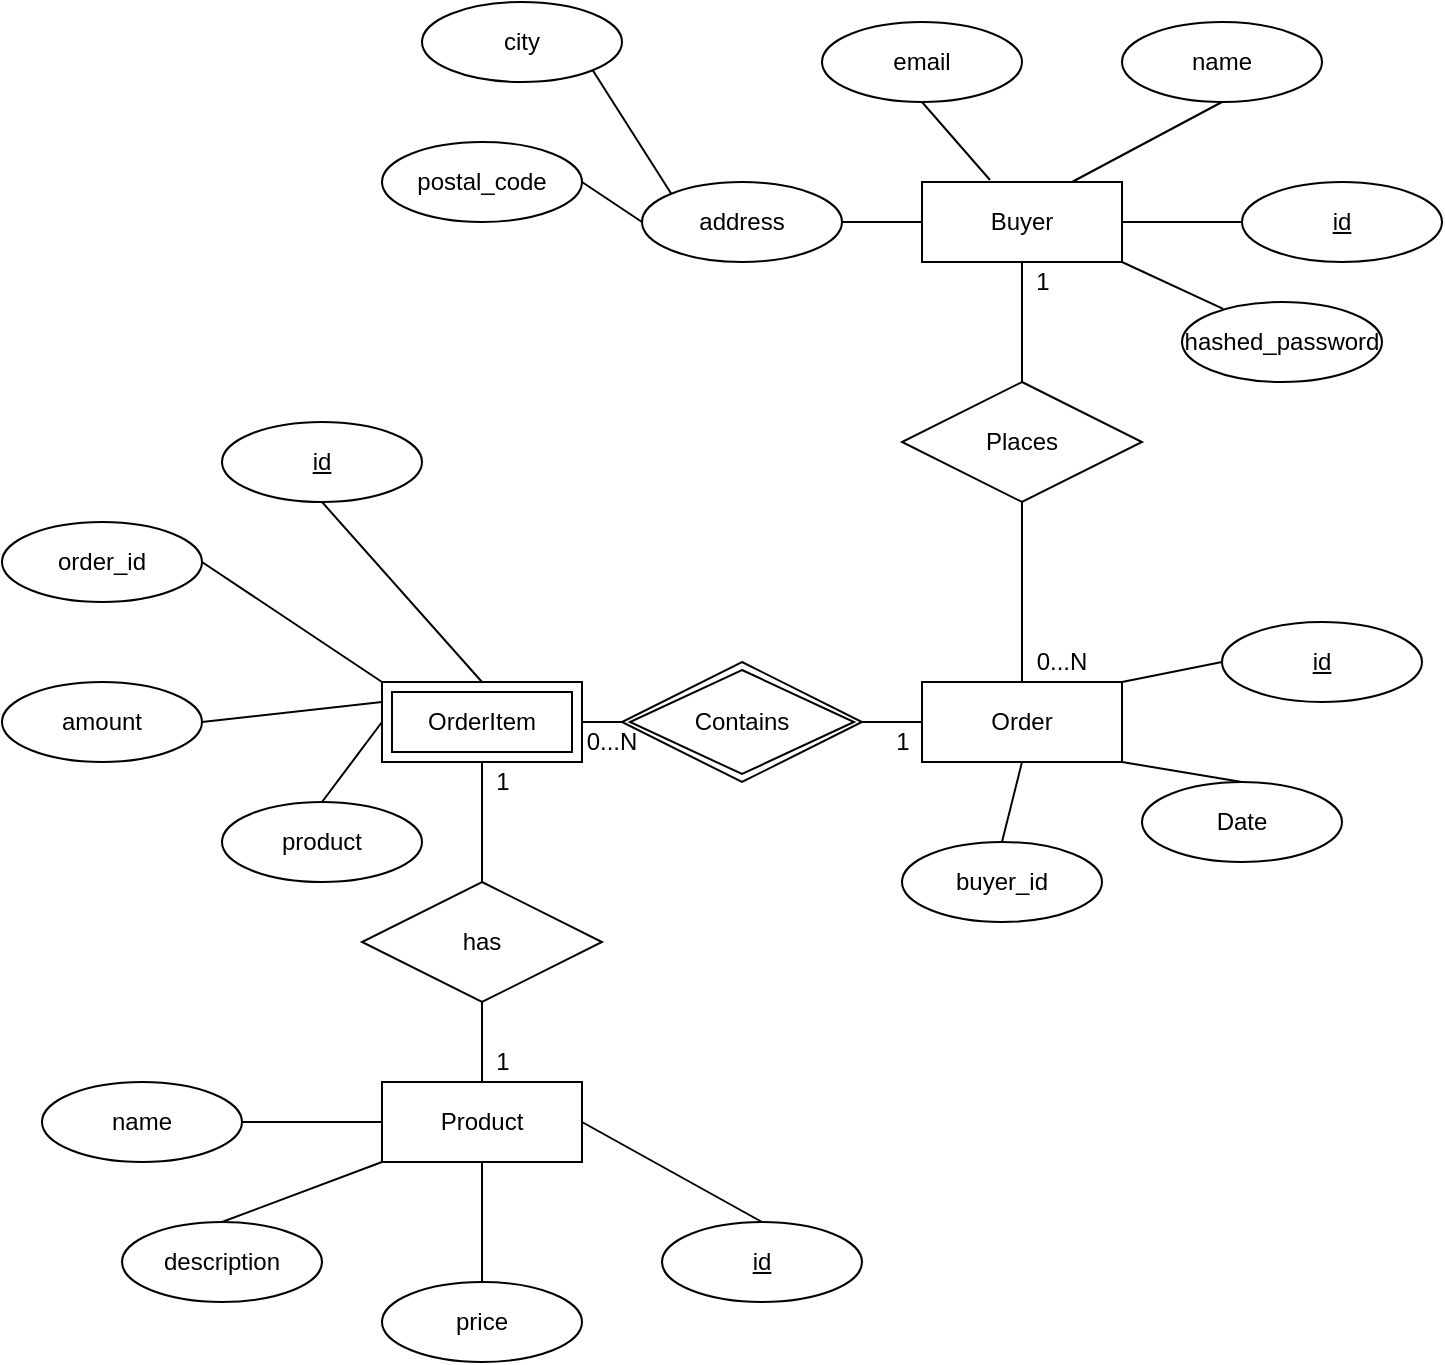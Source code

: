 <mxfile version="13.7.5" type="google"><diagram id="R2lEEEUBdFMjLlhIrx00" name="Page-1"><mxGraphModel dx="1293" dy="722" grid="1" gridSize="10" guides="1" tooltips="1" connect="1" arrows="1" fold="1" page="1" pageScale="1" pageWidth="850" pageHeight="1100" math="0" shadow="0" extFonts="Permanent Marker^https://fonts.googleapis.com/css?family=Permanent+Marker"><root><mxCell id="0"/><mxCell id="1" parent="0"/><mxCell id="MjV_-O8eZ7-Sl2vCeO1x-1" value="OrderItem" style="shape=ext;margin=3;double=1;whiteSpace=wrap;html=1;align=center;" vertex="1" parent="1"><mxGeometry x="250" y="390" width="100" height="40" as="geometry"/></mxCell><mxCell id="MjV_-O8eZ7-Sl2vCeO1x-2" value="Order" style="whiteSpace=wrap;html=1;align=center;" vertex="1" parent="1"><mxGeometry x="520" y="390" width="100" height="40" as="geometry"/></mxCell><mxCell id="MjV_-O8eZ7-Sl2vCeO1x-3" value="Buyer" style="whiteSpace=wrap;html=1;align=center;" vertex="1" parent="1"><mxGeometry x="520" y="140" width="100" height="40" as="geometry"/></mxCell><mxCell id="MjV_-O8eZ7-Sl2vCeO1x-4" value="Product" style="whiteSpace=wrap;html=1;align=center;" vertex="1" parent="1"><mxGeometry x="250" y="590" width="100" height="40" as="geometry"/></mxCell><mxCell id="MjV_-O8eZ7-Sl2vCeO1x-8" value="has" style="shape=rhombus;perimeter=rhombusPerimeter;whiteSpace=wrap;html=1;align=center;" vertex="1" parent="1"><mxGeometry x="240" y="490" width="120" height="60" as="geometry"/></mxCell><mxCell id="MjV_-O8eZ7-Sl2vCeO1x-11" value="" style="endArrow=none;html=1;entryX=0.5;entryY=0;entryDx=0;entryDy=0;exitX=0.5;exitY=1;exitDx=0;exitDy=0;" edge="1" parent="1" source="MjV_-O8eZ7-Sl2vCeO1x-8" target="MjV_-O8eZ7-Sl2vCeO1x-4"><mxGeometry width="50" height="50" relative="1" as="geometry"><mxPoint x="410" y="400" as="sourcePoint"/><mxPoint x="460" y="350" as="targetPoint"/></mxGeometry></mxCell><mxCell id="MjV_-O8eZ7-Sl2vCeO1x-12" value="" style="endArrow=none;html=1;exitX=0.5;exitY=1;exitDx=0;exitDy=0;" edge="1" parent="1" source="MjV_-O8eZ7-Sl2vCeO1x-1"><mxGeometry width="50" height="50" relative="1" as="geometry"><mxPoint x="530" y="430" as="sourcePoint"/><mxPoint x="300" y="490" as="targetPoint"/></mxGeometry></mxCell><mxCell id="MjV_-O8eZ7-Sl2vCeO1x-18" value="" style="endArrow=none;html=1;entryX=0;entryY=0.5;entryDx=0;entryDy=0;exitX=1;exitY=0.5;exitDx=0;exitDy=0;" edge="1" parent="1" source="MjV_-O8eZ7-Sl2vCeO1x-26" target="MjV_-O8eZ7-Sl2vCeO1x-2"><mxGeometry width="50" height="50" relative="1" as="geometry"><mxPoint x="495" y="440" as="sourcePoint"/><mxPoint x="460" y="350" as="targetPoint"/></mxGeometry></mxCell><mxCell id="MjV_-O8eZ7-Sl2vCeO1x-19" value="" style="endArrow=none;html=1;exitX=1;exitY=0.5;exitDx=0;exitDy=0;entryX=0;entryY=0.5;entryDx=0;entryDy=0;" edge="1" parent="1" source="MjV_-O8eZ7-Sl2vCeO1x-1" target="MjV_-O8eZ7-Sl2vCeO1x-26"><mxGeometry width="50" height="50" relative="1" as="geometry"><mxPoint x="410" y="400" as="sourcePoint"/><mxPoint x="370" y="440" as="targetPoint"/></mxGeometry></mxCell><mxCell id="MjV_-O8eZ7-Sl2vCeO1x-22" value="Places" style="shape=rhombus;perimeter=rhombusPerimeter;whiteSpace=wrap;html=1;align=center;" vertex="1" parent="1"><mxGeometry x="510" y="240" width="120" height="60" as="geometry"/></mxCell><mxCell id="MjV_-O8eZ7-Sl2vCeO1x-23" value="" style="endArrow=none;html=1;entryX=0.5;entryY=1;entryDx=0;entryDy=0;exitX=0.5;exitY=0;exitDx=0;exitDy=0;" edge="1" parent="1" source="MjV_-O8eZ7-Sl2vCeO1x-2" target="MjV_-O8eZ7-Sl2vCeO1x-22"><mxGeometry width="50" height="50" relative="1" as="geometry"><mxPoint x="410" y="400" as="sourcePoint"/><mxPoint x="460" y="350" as="targetPoint"/></mxGeometry></mxCell><mxCell id="MjV_-O8eZ7-Sl2vCeO1x-24" value="" style="endArrow=none;html=1;entryX=0.5;entryY=1;entryDx=0;entryDy=0;exitX=0.5;exitY=0;exitDx=0;exitDy=0;" edge="1" parent="1" source="MjV_-O8eZ7-Sl2vCeO1x-22" target="MjV_-O8eZ7-Sl2vCeO1x-3"><mxGeometry width="50" height="50" relative="1" as="geometry"><mxPoint x="410" y="400" as="sourcePoint"/><mxPoint x="460" y="350" as="targetPoint"/></mxGeometry></mxCell><mxCell id="MjV_-O8eZ7-Sl2vCeO1x-26" value="Contains" style="shape=rhombus;double=1;perimeter=rhombusPerimeter;whiteSpace=wrap;html=1;align=center;" vertex="1" parent="1"><mxGeometry x="370" y="380" width="120" height="60" as="geometry"/></mxCell><mxCell id="MjV_-O8eZ7-Sl2vCeO1x-30" value="1" style="text;html=1;align=center;verticalAlign=middle;resizable=0;points=[];autosize=1;" vertex="1" parent="1"><mxGeometry x="300" y="430" width="20" height="20" as="geometry"/></mxCell><mxCell id="MjV_-O8eZ7-Sl2vCeO1x-31" value="1" style="text;html=1;align=center;verticalAlign=middle;resizable=0;points=[];autosize=1;" vertex="1" parent="1"><mxGeometry x="300" y="570" width="20" height="20" as="geometry"/></mxCell><mxCell id="MjV_-O8eZ7-Sl2vCeO1x-32" value="0...N" style="text;html=1;strokeColor=none;fillColor=none;align=center;verticalAlign=middle;whiteSpace=wrap;rounded=0;" vertex="1" parent="1"><mxGeometry x="350" y="410" width="30" height="20" as="geometry"/></mxCell><mxCell id="MjV_-O8eZ7-Sl2vCeO1x-33" value="1" style="text;html=1;align=center;verticalAlign=middle;resizable=0;points=[];autosize=1;" vertex="1" parent="1"><mxGeometry x="500" y="410" width="20" height="20" as="geometry"/></mxCell><mxCell id="MjV_-O8eZ7-Sl2vCeO1x-34" value="0...N" style="text;html=1;strokeColor=none;fillColor=none;align=center;verticalAlign=middle;whiteSpace=wrap;rounded=0;" vertex="1" parent="1"><mxGeometry x="570" y="370" width="40" height="20" as="geometry"/></mxCell><mxCell id="MjV_-O8eZ7-Sl2vCeO1x-35" value="1" style="text;html=1;align=center;verticalAlign=middle;resizable=0;points=[];autosize=1;" vertex="1" parent="1"><mxGeometry x="570" y="180" width="20" height="20" as="geometry"/></mxCell><mxCell id="MjV_-O8eZ7-Sl2vCeO1x-36" value="name" style="ellipse;whiteSpace=wrap;html=1;align=center;" vertex="1" parent="1"><mxGeometry x="80" y="590" width="100" height="40" as="geometry"/></mxCell><mxCell id="MjV_-O8eZ7-Sl2vCeO1x-37" value="description" style="ellipse;whiteSpace=wrap;html=1;align=center;" vertex="1" parent="1"><mxGeometry x="120" y="660" width="100" height="40" as="geometry"/></mxCell><mxCell id="MjV_-O8eZ7-Sl2vCeO1x-39" value="price" style="ellipse;whiteSpace=wrap;html=1;align=center;" vertex="1" parent="1"><mxGeometry x="250" y="690" width="100" height="40" as="geometry"/></mxCell><mxCell id="MjV_-O8eZ7-Sl2vCeO1x-40" value="id" style="ellipse;whiteSpace=wrap;html=1;align=center;fontStyle=4;" vertex="1" parent="1"><mxGeometry x="390" y="660" width="100" height="40" as="geometry"/></mxCell><mxCell id="MjV_-O8eZ7-Sl2vCeO1x-41" value="" style="endArrow=none;html=1;exitX=1;exitY=0.5;exitDx=0;exitDy=0;entryX=0;entryY=0.5;entryDx=0;entryDy=0;" edge="1" parent="1" source="MjV_-O8eZ7-Sl2vCeO1x-36" target="MjV_-O8eZ7-Sl2vCeO1x-4"><mxGeometry width="50" height="50" relative="1" as="geometry"><mxPoint x="470" y="480" as="sourcePoint"/><mxPoint x="520" y="430" as="targetPoint"/></mxGeometry></mxCell><mxCell id="MjV_-O8eZ7-Sl2vCeO1x-42" value="" style="endArrow=none;html=1;exitX=0.5;exitY=0;exitDx=0;exitDy=0;entryX=0;entryY=1;entryDx=0;entryDy=0;" edge="1" parent="1" source="MjV_-O8eZ7-Sl2vCeO1x-37" target="MjV_-O8eZ7-Sl2vCeO1x-4"><mxGeometry width="50" height="50" relative="1" as="geometry"><mxPoint x="470" y="480" as="sourcePoint"/><mxPoint x="520" y="430" as="targetPoint"/></mxGeometry></mxCell><mxCell id="MjV_-O8eZ7-Sl2vCeO1x-43" value="" style="endArrow=none;html=1;entryX=0.5;entryY=1;entryDx=0;entryDy=0;exitX=0.5;exitY=0;exitDx=0;exitDy=0;" edge="1" parent="1" source="MjV_-O8eZ7-Sl2vCeO1x-39" target="MjV_-O8eZ7-Sl2vCeO1x-4"><mxGeometry width="50" height="50" relative="1" as="geometry"><mxPoint x="280" y="690" as="sourcePoint"/><mxPoint x="330" y="640" as="targetPoint"/></mxGeometry></mxCell><mxCell id="MjV_-O8eZ7-Sl2vCeO1x-44" value="" style="endArrow=none;html=1;exitX=1;exitY=0.5;exitDx=0;exitDy=0;entryX=0.5;entryY=0;entryDx=0;entryDy=0;" edge="1" parent="1" source="MjV_-O8eZ7-Sl2vCeO1x-4" target="MjV_-O8eZ7-Sl2vCeO1x-40"><mxGeometry width="50" height="50" relative="1" as="geometry"><mxPoint x="390" y="650" as="sourcePoint"/><mxPoint x="440" y="600" as="targetPoint"/></mxGeometry></mxCell><mxCell id="MjV_-O8eZ7-Sl2vCeO1x-45" value="product" style="ellipse;whiteSpace=wrap;html=1;align=center;" vertex="1" parent="1"><mxGeometry x="170" y="450" width="100" height="40" as="geometry"/></mxCell><mxCell id="MjV_-O8eZ7-Sl2vCeO1x-46" value="amount" style="ellipse;whiteSpace=wrap;html=1;align=center;" vertex="1" parent="1"><mxGeometry x="60" y="390" width="100" height="40" as="geometry"/></mxCell><mxCell id="MjV_-O8eZ7-Sl2vCeO1x-48" value="id" style="ellipse;whiteSpace=wrap;html=1;align=center;fontStyle=4;" vertex="1" parent="1"><mxGeometry x="170" y="260" width="100" height="40" as="geometry"/></mxCell><mxCell id="MjV_-O8eZ7-Sl2vCeO1x-49" value="" style="endArrow=none;html=1;entryX=0.5;entryY=1;entryDx=0;entryDy=0;exitX=0.5;exitY=0;exitDx=0;exitDy=0;" edge="1" parent="1" source="MjV_-O8eZ7-Sl2vCeO1x-1" target="MjV_-O8eZ7-Sl2vCeO1x-48"><mxGeometry width="50" height="50" relative="1" as="geometry"><mxPoint x="470" y="480" as="sourcePoint"/><mxPoint x="520" y="430" as="targetPoint"/></mxGeometry></mxCell><mxCell id="MjV_-O8eZ7-Sl2vCeO1x-50" value="" style="endArrow=none;html=1;exitX=0;exitY=0;exitDx=0;exitDy=0;entryX=1;entryY=0.5;entryDx=0;entryDy=0;" edge="1" parent="1" source="MjV_-O8eZ7-Sl2vCeO1x-1"><mxGeometry width="50" height="50" relative="1" as="geometry"><mxPoint x="200" y="400" as="sourcePoint"/><mxPoint x="160" y="330" as="targetPoint"/></mxGeometry></mxCell><mxCell id="MjV_-O8eZ7-Sl2vCeO1x-51" value="" style="endArrow=none;html=1;entryX=0;entryY=0.25;entryDx=0;entryDy=0;exitX=1;exitY=0.5;exitDx=0;exitDy=0;" edge="1" parent="1" source="MjV_-O8eZ7-Sl2vCeO1x-46" target="MjV_-O8eZ7-Sl2vCeO1x-1"><mxGeometry width="50" height="50" relative="1" as="geometry"><mxPoint x="180" y="440" as="sourcePoint"/><mxPoint x="230" y="390" as="targetPoint"/></mxGeometry></mxCell><mxCell id="MjV_-O8eZ7-Sl2vCeO1x-52" value="" style="endArrow=none;html=1;exitX=0.5;exitY=0;exitDx=0;exitDy=0;" edge="1" parent="1" source="MjV_-O8eZ7-Sl2vCeO1x-45"><mxGeometry width="50" height="50" relative="1" as="geometry"><mxPoint x="200" y="460" as="sourcePoint"/><mxPoint x="250" y="410" as="targetPoint"/></mxGeometry></mxCell><mxCell id="MjV_-O8eZ7-Sl2vCeO1x-53" value="id" style="ellipse;whiteSpace=wrap;html=1;align=center;fontStyle=4;" vertex="1" parent="1"><mxGeometry x="670" y="360" width="100" height="40" as="geometry"/></mxCell><mxCell id="MjV_-O8eZ7-Sl2vCeO1x-54" value="Date" style="ellipse;whiteSpace=wrap;html=1;align=center;" vertex="1" parent="1"><mxGeometry x="630" y="440" width="100" height="40" as="geometry"/></mxCell><mxCell id="MjV_-O8eZ7-Sl2vCeO1x-55" value="buyer_id" style="ellipse;whiteSpace=wrap;html=1;align=center;" vertex="1" parent="1"><mxGeometry x="510" y="470" width="100" height="40" as="geometry"/></mxCell><mxCell id="MjV_-O8eZ7-Sl2vCeO1x-56" value="" style="endArrow=none;html=1;entryX=0.5;entryY=1;entryDx=0;entryDy=0;exitX=0.5;exitY=0;exitDx=0;exitDy=0;" edge="1" parent="1" source="MjV_-O8eZ7-Sl2vCeO1x-55" target="MjV_-O8eZ7-Sl2vCeO1x-2"><mxGeometry width="50" height="50" relative="1" as="geometry"><mxPoint x="640" y="560" as="sourcePoint"/><mxPoint x="690" y="510" as="targetPoint"/></mxGeometry></mxCell><mxCell id="MjV_-O8eZ7-Sl2vCeO1x-57" value="" style="endArrow=none;html=1;entryX=1;entryY=1;entryDx=0;entryDy=0;exitX=0.5;exitY=0;exitDx=0;exitDy=0;" edge="1" parent="1" source="MjV_-O8eZ7-Sl2vCeO1x-54" target="MjV_-O8eZ7-Sl2vCeO1x-2"><mxGeometry width="50" height="50" relative="1" as="geometry"><mxPoint x="660" y="580" as="sourcePoint"/><mxPoint x="710" y="530" as="targetPoint"/></mxGeometry></mxCell><mxCell id="MjV_-O8eZ7-Sl2vCeO1x-58" value="" style="endArrow=none;html=1;exitX=1;exitY=0;exitDx=0;exitDy=0;entryX=0;entryY=0.5;entryDx=0;entryDy=0;" edge="1" parent="1" source="MjV_-O8eZ7-Sl2vCeO1x-2" target="MjV_-O8eZ7-Sl2vCeO1x-53"><mxGeometry width="50" height="50" relative="1" as="geometry"><mxPoint x="670" y="340" as="sourcePoint"/><mxPoint x="720" y="290" as="targetPoint"/></mxGeometry></mxCell><mxCell id="MjV_-O8eZ7-Sl2vCeO1x-59" value="address" style="ellipse;whiteSpace=wrap;html=1;align=center;" vertex="1" parent="1"><mxGeometry x="380" y="140" width="100" height="40" as="geometry"/></mxCell><mxCell id="MjV_-O8eZ7-Sl2vCeO1x-60" value="email" style="ellipse;whiteSpace=wrap;html=1;align=center;" vertex="1" parent="1"><mxGeometry x="470" y="60" width="100" height="40" as="geometry"/></mxCell><mxCell id="MjV_-O8eZ7-Sl2vCeO1x-61" value="id" style="ellipse;whiteSpace=wrap;html=1;align=center;fontStyle=4;" vertex="1" parent="1"><mxGeometry x="680" y="140" width="100" height="40" as="geometry"/></mxCell><mxCell id="MjV_-O8eZ7-Sl2vCeO1x-62" value="name" style="ellipse;whiteSpace=wrap;html=1;align=center;" vertex="1" parent="1"><mxGeometry x="620" y="60" width="100" height="40" as="geometry"/></mxCell><mxCell id="MjV_-O8eZ7-Sl2vCeO1x-63" value="order_id" style="ellipse;whiteSpace=wrap;html=1;align=center;" vertex="1" parent="1"><mxGeometry x="60" y="310" width="100" height="40" as="geometry"/></mxCell><mxCell id="MjV_-O8eZ7-Sl2vCeO1x-66" value="postal_code" style="ellipse;whiteSpace=wrap;html=1;align=center;" vertex="1" parent="1"><mxGeometry x="250" y="120" width="100" height="40" as="geometry"/></mxCell><mxCell id="MjV_-O8eZ7-Sl2vCeO1x-67" value="city" style="ellipse;whiteSpace=wrap;html=1;align=center;" vertex="1" parent="1"><mxGeometry x="270" y="50" width="100" height="40" as="geometry"/></mxCell><mxCell id="MjV_-O8eZ7-Sl2vCeO1x-68" value="" style="endArrow=none;html=1;entryX=0;entryY=0.5;entryDx=0;entryDy=0;exitX=1;exitY=0.5;exitDx=0;exitDy=0;" edge="1" parent="1" source="MjV_-O8eZ7-Sl2vCeO1x-3" target="MjV_-O8eZ7-Sl2vCeO1x-61"><mxGeometry width="50" height="50" relative="1" as="geometry"><mxPoint x="610" y="150" as="sourcePoint"/><mxPoint x="660" y="100" as="targetPoint"/></mxGeometry></mxCell><mxCell id="MjV_-O8eZ7-Sl2vCeO1x-69" value="" style="endArrow=none;html=1;entryX=0;entryY=0.5;entryDx=0;entryDy=0;exitX=1;exitY=0.5;exitDx=0;exitDy=0;" edge="1" parent="1" source="MjV_-O8eZ7-Sl2vCeO1x-59" target="MjV_-O8eZ7-Sl2vCeO1x-3"><mxGeometry width="50" height="50" relative="1" as="geometry"><mxPoint x="140" y="170" as="sourcePoint"/><mxPoint x="190" y="120" as="targetPoint"/></mxGeometry></mxCell><mxCell id="MjV_-O8eZ7-Sl2vCeO1x-70" value="" style="endArrow=none;html=1;entryX=0.75;entryY=0;entryDx=0;entryDy=0;exitX=0.5;exitY=1;exitDx=0;exitDy=0;" edge="1" parent="1" source="MjV_-O8eZ7-Sl2vCeO1x-62" target="MjV_-O8eZ7-Sl2vCeO1x-3"><mxGeometry width="50" height="50" relative="1" as="geometry"><mxPoint x="400" y="90" as="sourcePoint"/><mxPoint x="450" y="40" as="targetPoint"/></mxGeometry></mxCell><mxCell id="MjV_-O8eZ7-Sl2vCeO1x-71" value="" style="endArrow=none;html=1;entryX=0.34;entryY=-0.025;entryDx=0;entryDy=0;entryPerimeter=0;exitX=0.5;exitY=1;exitDx=0;exitDy=0;" edge="1" parent="1" source="MjV_-O8eZ7-Sl2vCeO1x-60" target="MjV_-O8eZ7-Sl2vCeO1x-3"><mxGeometry width="50" height="50" relative="1" as="geometry"><mxPoint x="390" y="130" as="sourcePoint"/><mxPoint x="440" y="80" as="targetPoint"/></mxGeometry></mxCell><mxCell id="MjV_-O8eZ7-Sl2vCeO1x-72" value="" style="endArrow=none;html=1;exitX=1;exitY=1;exitDx=0;exitDy=0;entryX=0;entryY=0;entryDx=0;entryDy=0;" edge="1" parent="1" source="MjV_-O8eZ7-Sl2vCeO1x-67" target="MjV_-O8eZ7-Sl2vCeO1x-59"><mxGeometry width="50" height="50" relative="1" as="geometry"><mxPoint x="360" y="130" as="sourcePoint"/><mxPoint x="410" y="80" as="targetPoint"/></mxGeometry></mxCell><mxCell id="MjV_-O8eZ7-Sl2vCeO1x-73" value="" style="endArrow=none;html=1;entryX=0;entryY=0.5;entryDx=0;entryDy=0;exitX=1;exitY=0.5;exitDx=0;exitDy=0;" edge="1" parent="1" source="MjV_-O8eZ7-Sl2vCeO1x-66" target="MjV_-O8eZ7-Sl2vCeO1x-59"><mxGeometry width="50" height="50" relative="1" as="geometry"><mxPoint x="100" y="200" as="sourcePoint"/><mxPoint x="150" y="150" as="targetPoint"/></mxGeometry></mxCell><mxCell id="MjV_-O8eZ7-Sl2vCeO1x-75" value="hashed_password" style="ellipse;whiteSpace=wrap;html=1;align=center;" vertex="1" parent="1"><mxGeometry x="650" y="200" width="100" height="40" as="geometry"/></mxCell><mxCell id="MjV_-O8eZ7-Sl2vCeO1x-76" value="" style="endArrow=none;html=1;entryX=1;entryY=1;entryDx=0;entryDy=0;exitX=0.206;exitY=0.086;exitDx=0;exitDy=0;exitPerimeter=0;" edge="1" parent="1" source="MjV_-O8eZ7-Sl2vCeO1x-75" target="MjV_-O8eZ7-Sl2vCeO1x-3"><mxGeometry width="50" height="50" relative="1" as="geometry"><mxPoint x="660" y="310" as="sourcePoint"/><mxPoint x="710" y="260" as="targetPoint"/></mxGeometry></mxCell></root></mxGraphModel></diagram></mxfile>